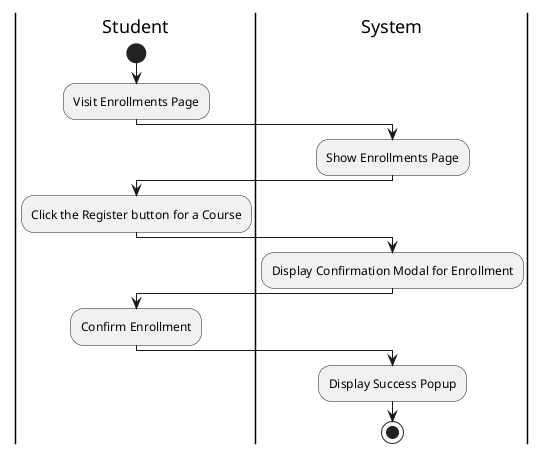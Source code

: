 @startuml EnrollNewCourse
|Student|
start
|Student|
:Visit Enrollments Page;
|System|
:Show Enrollments Page;
|Student|
:Click the Register button for a Course;
|System|
:Display Confirmation Modal for Enrollment;
|Student|
:Confirm Enrollment;
|System|
:Display Success Popup;
stop
@enduml
